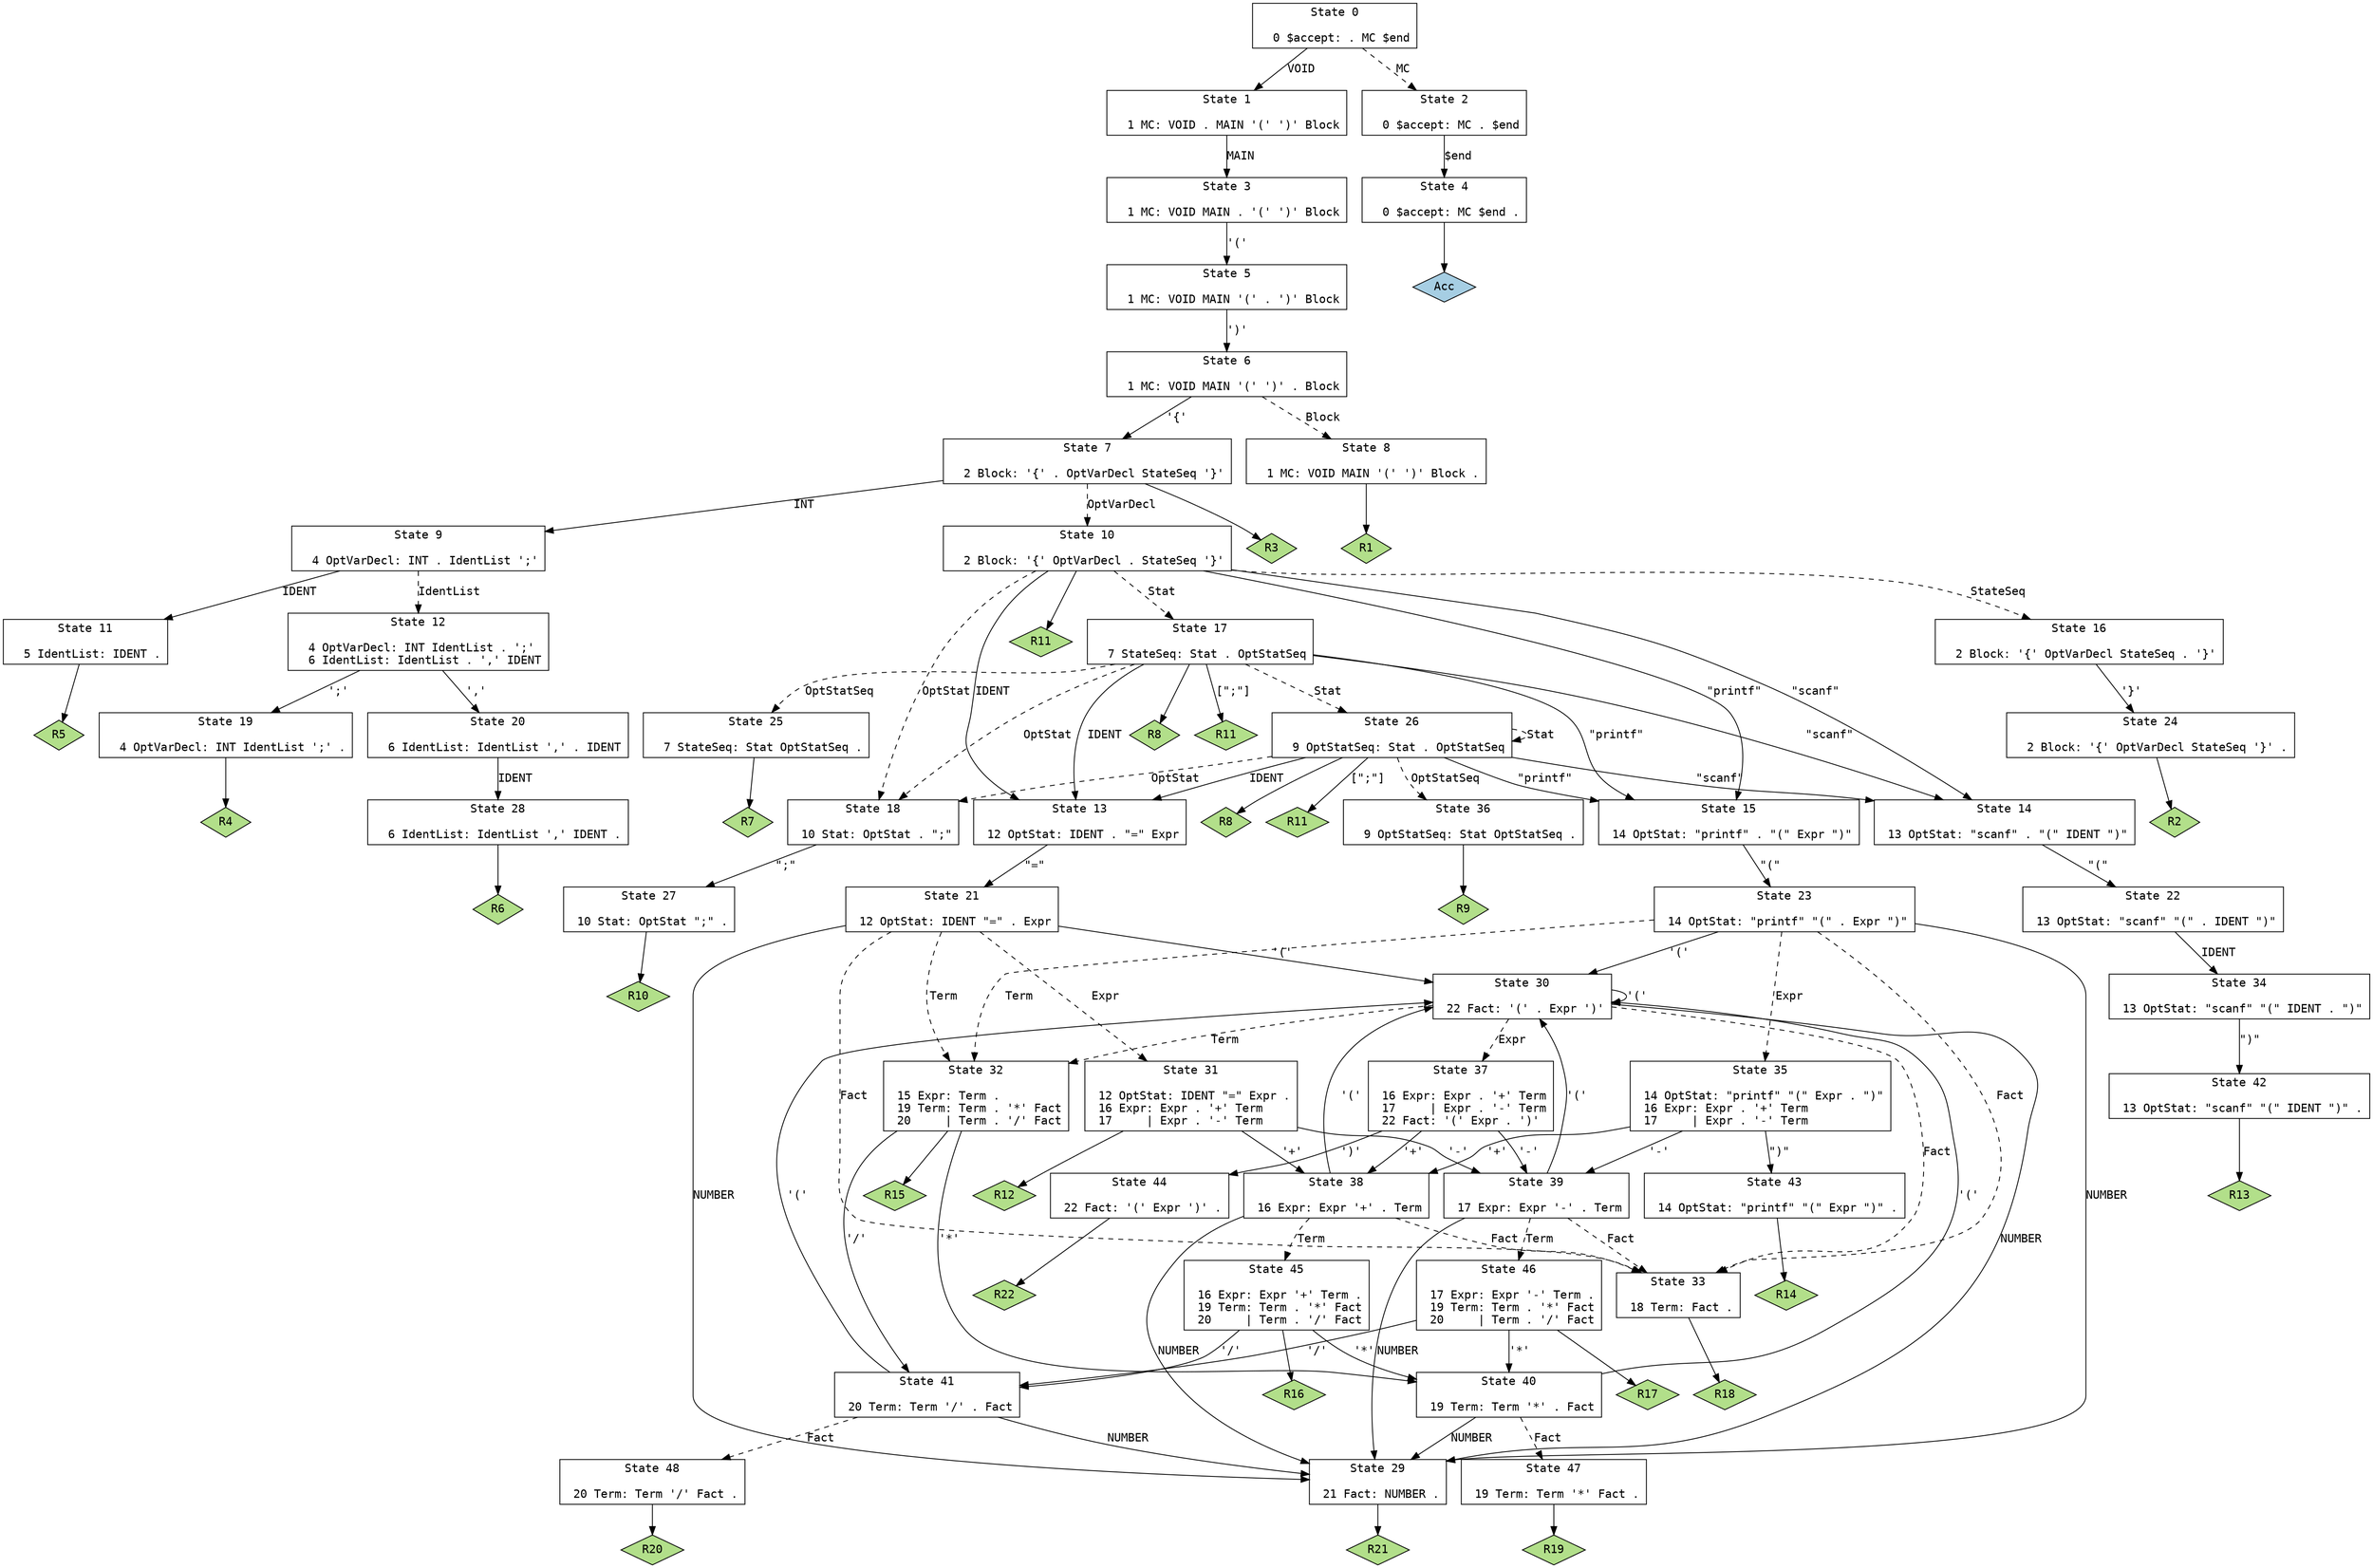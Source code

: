 // Generated by bison.
// Report bugs to <http://sourceforge.net/p/winflexbison/tickets>.
// Home page: <http://sourceforge.net/projects/winflexbison/>.

digraph "minic.y"
{
  node [fontname = courier, shape = box, colorscheme = paired6]
  edge [fontname = courier]

  0 [label="State 0\n\l  0 $accept: . MC $end\l"]
  0 -> 1 [style=solid label="VOID"]
  0 -> 2 [style=dashed label="MC"]
  1 [label="State 1\n\l  1 MC: VOID . MAIN '(' ')' Block\l"]
  1 -> 3 [style=solid label="MAIN"]
  2 [label="State 2\n\l  0 $accept: MC . $end\l"]
  2 -> 4 [style=solid label="$end"]
  3 [label="State 3\n\l  1 MC: VOID MAIN . '(' ')' Block\l"]
  3 -> 5 [style=solid label="'('"]
  4 [label="State 4\n\l  0 $accept: MC $end .\l"]
  4 -> "4R0" [style=solid]
 "4R0" [label="Acc", fillcolor=1, shape=diamond, style=filled]
  5 [label="State 5\n\l  1 MC: VOID MAIN '(' . ')' Block\l"]
  5 -> 6 [style=solid label="')'"]
  6 [label="State 6\n\l  1 MC: VOID MAIN '(' ')' . Block\l"]
  6 -> 7 [style=solid label="'{'"]
  6 -> 8 [style=dashed label="Block"]
  7 [label="State 7\n\l  2 Block: '{' . OptVarDecl StateSeq '}'\l"]
  7 -> 9 [style=solid label="INT"]
  7 -> 10 [style=dashed label="OptVarDecl"]
  7 -> "7R3" [style=solid]
 "7R3" [label="R3", fillcolor=3, shape=diamond, style=filled]
  8 [label="State 8\n\l  1 MC: VOID MAIN '(' ')' Block .\l"]
  8 -> "8R1" [style=solid]
 "8R1" [label="R1", fillcolor=3, shape=diamond, style=filled]
  9 [label="State 9\n\l  4 OptVarDecl: INT . IdentList ';'\l"]
  9 -> 11 [style=solid label="IDENT"]
  9 -> 12 [style=dashed label="IdentList"]
  10 [label="State 10\n\l  2 Block: '{' OptVarDecl . StateSeq '}'\l"]
  10 -> 13 [style=solid label="IDENT"]
  10 -> 14 [style=solid label="\"scanf\""]
  10 -> 15 [style=solid label="\"printf\""]
  10 -> 16 [style=dashed label="StateSeq"]
  10 -> 17 [style=dashed label="Stat"]
  10 -> 18 [style=dashed label="OptStat"]
  10 -> "10R11" [style=solid]
 "10R11" [label="R11", fillcolor=3, shape=diamond, style=filled]
  11 [label="State 11\n\l  5 IdentList: IDENT .\l"]
  11 -> "11R5" [style=solid]
 "11R5" [label="R5", fillcolor=3, shape=diamond, style=filled]
  12 [label="State 12\n\l  4 OptVarDecl: INT IdentList . ';'\l  6 IdentList: IdentList . ',' IDENT\l"]
  12 -> 19 [style=solid label="';'"]
  12 -> 20 [style=solid label="','"]
  13 [label="State 13\n\l 12 OptStat: IDENT . \"=\" Expr\l"]
  13 -> 21 [style=solid label="\"=\""]
  14 [label="State 14\n\l 13 OptStat: \"scanf\" . \"(\" IDENT \")\"\l"]
  14 -> 22 [style=solid label="\"(\""]
  15 [label="State 15\n\l 14 OptStat: \"printf\" . \"(\" Expr \")\"\l"]
  15 -> 23 [style=solid label="\"(\""]
  16 [label="State 16\n\l  2 Block: '{' OptVarDecl StateSeq . '}'\l"]
  16 -> 24 [style=solid label="'}'"]
  17 [label="State 17\n\l  7 StateSeq: Stat . OptStatSeq\l"]
  17 -> 13 [style=solid label="IDENT"]
  17 -> 14 [style=solid label="\"scanf\""]
  17 -> 15 [style=solid label="\"printf\""]
  17 -> 25 [style=dashed label="OptStatSeq"]
  17 -> 26 [style=dashed label="Stat"]
  17 -> 18 [style=dashed label="OptStat"]
  17 -> "17R8" [style=solid]
 "17R8" [label="R8", fillcolor=3, shape=diamond, style=filled]
  17 -> "17R11" [label="[\";\"]", style=solid]
 "17R11" [label="R11", fillcolor=3, shape=diamond, style=filled]
  18 [label="State 18\n\l 10 Stat: OptStat . \";\"\l"]
  18 -> 27 [style=solid label="\";\""]
  19 [label="State 19\n\l  4 OptVarDecl: INT IdentList ';' .\l"]
  19 -> "19R4" [style=solid]
 "19R4" [label="R4", fillcolor=3, shape=diamond, style=filled]
  20 [label="State 20\n\l  6 IdentList: IdentList ',' . IDENT\l"]
  20 -> 28 [style=solid label="IDENT"]
  21 [label="State 21\n\l 12 OptStat: IDENT \"=\" . Expr\l"]
  21 -> 29 [style=solid label="NUMBER"]
  21 -> 30 [style=solid label="'('"]
  21 -> 31 [style=dashed label="Expr"]
  21 -> 32 [style=dashed label="Term"]
  21 -> 33 [style=dashed label="Fact"]
  22 [label="State 22\n\l 13 OptStat: \"scanf\" \"(\" . IDENT \")\"\l"]
  22 -> 34 [style=solid label="IDENT"]
  23 [label="State 23\n\l 14 OptStat: \"printf\" \"(\" . Expr \")\"\l"]
  23 -> 29 [style=solid label="NUMBER"]
  23 -> 30 [style=solid label="'('"]
  23 -> 35 [style=dashed label="Expr"]
  23 -> 32 [style=dashed label="Term"]
  23 -> 33 [style=dashed label="Fact"]
  24 [label="State 24\n\l  2 Block: '{' OptVarDecl StateSeq '}' .\l"]
  24 -> "24R2" [style=solid]
 "24R2" [label="R2", fillcolor=3, shape=diamond, style=filled]
  25 [label="State 25\n\l  7 StateSeq: Stat OptStatSeq .\l"]
  25 -> "25R7" [style=solid]
 "25R7" [label="R7", fillcolor=3, shape=diamond, style=filled]
  26 [label="State 26\n\l  9 OptStatSeq: Stat . OptStatSeq\l"]
  26 -> 13 [style=solid label="IDENT"]
  26 -> 14 [style=solid label="\"scanf\""]
  26 -> 15 [style=solid label="\"printf\""]
  26 -> 36 [style=dashed label="OptStatSeq"]
  26 -> 26 [style=dashed label="Stat"]
  26 -> 18 [style=dashed label="OptStat"]
  26 -> "26R8" [style=solid]
 "26R8" [label="R8", fillcolor=3, shape=diamond, style=filled]
  26 -> "26R11" [label="[\";\"]", style=solid]
 "26R11" [label="R11", fillcolor=3, shape=diamond, style=filled]
  27 [label="State 27\n\l 10 Stat: OptStat \";\" .\l"]
  27 -> "27R10" [style=solid]
 "27R10" [label="R10", fillcolor=3, shape=diamond, style=filled]
  28 [label="State 28\n\l  6 IdentList: IdentList ',' IDENT .\l"]
  28 -> "28R6" [style=solid]
 "28R6" [label="R6", fillcolor=3, shape=diamond, style=filled]
  29 [label="State 29\n\l 21 Fact: NUMBER .\l"]
  29 -> "29R21" [style=solid]
 "29R21" [label="R21", fillcolor=3, shape=diamond, style=filled]
  30 [label="State 30\n\l 22 Fact: '(' . Expr ')'\l"]
  30 -> 29 [style=solid label="NUMBER"]
  30 -> 30 [style=solid label="'('"]
  30 -> 37 [style=dashed label="Expr"]
  30 -> 32 [style=dashed label="Term"]
  30 -> 33 [style=dashed label="Fact"]
  31 [label="State 31\n\l 12 OptStat: IDENT \"=\" Expr .\l 16 Expr: Expr . '+' Term\l 17     | Expr . '-' Term\l"]
  31 -> 38 [style=solid label="'+'"]
  31 -> 39 [style=solid label="'-'"]
  31 -> "31R12" [style=solid]
 "31R12" [label="R12", fillcolor=3, shape=diamond, style=filled]
  32 [label="State 32\n\l 15 Expr: Term .\l 19 Term: Term . '*' Fact\l 20     | Term . '/' Fact\l"]
  32 -> 40 [style=solid label="'*'"]
  32 -> 41 [style=solid label="'/'"]
  32 -> "32R15" [style=solid]
 "32R15" [label="R15", fillcolor=3, shape=diamond, style=filled]
  33 [label="State 33\n\l 18 Term: Fact .\l"]
  33 -> "33R18" [style=solid]
 "33R18" [label="R18", fillcolor=3, shape=diamond, style=filled]
  34 [label="State 34\n\l 13 OptStat: \"scanf\" \"(\" IDENT . \")\"\l"]
  34 -> 42 [style=solid label="\")\""]
  35 [label="State 35\n\l 14 OptStat: \"printf\" \"(\" Expr . \")\"\l 16 Expr: Expr . '+' Term\l 17     | Expr . '-' Term\l"]
  35 -> 43 [style=solid label="\")\""]
  35 -> 38 [style=solid label="'+'"]
  35 -> 39 [style=solid label="'-'"]
  36 [label="State 36\n\l  9 OptStatSeq: Stat OptStatSeq .\l"]
  36 -> "36R9" [style=solid]
 "36R9" [label="R9", fillcolor=3, shape=diamond, style=filled]
  37 [label="State 37\n\l 16 Expr: Expr . '+' Term\l 17     | Expr . '-' Term\l 22 Fact: '(' Expr . ')'\l"]
  37 -> 44 [style=solid label="')'"]
  37 -> 38 [style=solid label="'+'"]
  37 -> 39 [style=solid label="'-'"]
  38 [label="State 38\n\l 16 Expr: Expr '+' . Term\l"]
  38 -> 29 [style=solid label="NUMBER"]
  38 -> 30 [style=solid label="'('"]
  38 -> 45 [style=dashed label="Term"]
  38 -> 33 [style=dashed label="Fact"]
  39 [label="State 39\n\l 17 Expr: Expr '-' . Term\l"]
  39 -> 29 [style=solid label="NUMBER"]
  39 -> 30 [style=solid label="'('"]
  39 -> 46 [style=dashed label="Term"]
  39 -> 33 [style=dashed label="Fact"]
  40 [label="State 40\n\l 19 Term: Term '*' . Fact\l"]
  40 -> 29 [style=solid label="NUMBER"]
  40 -> 30 [style=solid label="'('"]
  40 -> 47 [style=dashed label="Fact"]
  41 [label="State 41\n\l 20 Term: Term '/' . Fact\l"]
  41 -> 29 [style=solid label="NUMBER"]
  41 -> 30 [style=solid label="'('"]
  41 -> 48 [style=dashed label="Fact"]
  42 [label="State 42\n\l 13 OptStat: \"scanf\" \"(\" IDENT \")\" .\l"]
  42 -> "42R13" [style=solid]
 "42R13" [label="R13", fillcolor=3, shape=diamond, style=filled]
  43 [label="State 43\n\l 14 OptStat: \"printf\" \"(\" Expr \")\" .\l"]
  43 -> "43R14" [style=solid]
 "43R14" [label="R14", fillcolor=3, shape=diamond, style=filled]
  44 [label="State 44\n\l 22 Fact: '(' Expr ')' .\l"]
  44 -> "44R22" [style=solid]
 "44R22" [label="R22", fillcolor=3, shape=diamond, style=filled]
  45 [label="State 45\n\l 16 Expr: Expr '+' Term .\l 19 Term: Term . '*' Fact\l 20     | Term . '/' Fact\l"]
  45 -> 40 [style=solid label="'*'"]
  45 -> 41 [style=solid label="'/'"]
  45 -> "45R16" [style=solid]
 "45R16" [label="R16", fillcolor=3, shape=diamond, style=filled]
  46 [label="State 46\n\l 17 Expr: Expr '-' Term .\l 19 Term: Term . '*' Fact\l 20     | Term . '/' Fact\l"]
  46 -> 40 [style=solid label="'*'"]
  46 -> 41 [style=solid label="'/'"]
  46 -> "46R17" [style=solid]
 "46R17" [label="R17", fillcolor=3, shape=diamond, style=filled]
  47 [label="State 47\n\l 19 Term: Term '*' Fact .\l"]
  47 -> "47R19" [style=solid]
 "47R19" [label="R19", fillcolor=3, shape=diamond, style=filled]
  48 [label="State 48\n\l 20 Term: Term '/' Fact .\l"]
  48 -> "48R20" [style=solid]
 "48R20" [label="R20", fillcolor=3, shape=diamond, style=filled]
}
